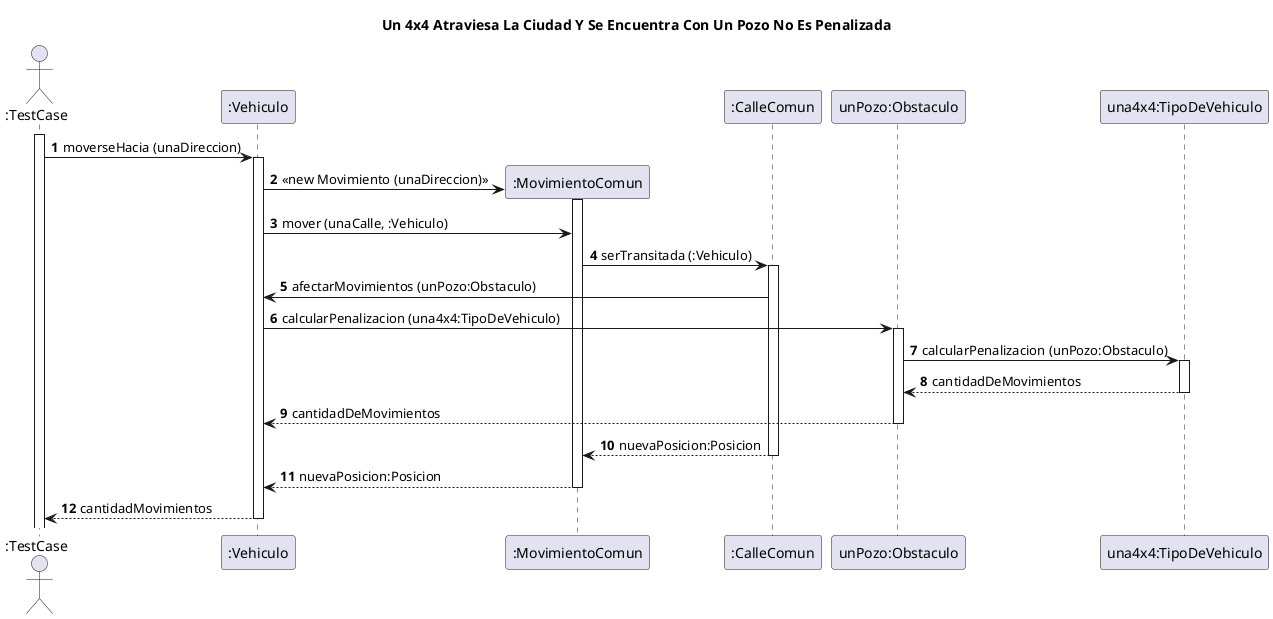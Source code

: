 @startuml
'https://plantuml.com/sequence-diagram
title Un 4x4 Atraviesa La Ciudad Y Se Encuentra Con Un Pozo No Es Penalizada
autonumber
actor ":TestCase"
Activate ":TestCase"
":TestCase" -> ":Vehiculo": moverseHacia (unaDireccion)
Activate ":Vehiculo"
create ":MovimientoComun"
":Vehiculo" -> ":MovimientoComun": <<new Movimiento (unaDireccion) >>
Activate ":MovimientoComun"
":Vehiculo" -> ":MovimientoComun": mover (unaCalle, :Vehiculo)
":MovimientoComun" -> ":CalleComun": serTransitada (:Vehiculo)
Activate ":CalleComun"
":CalleComun" -> ":Vehiculo": afectarMovimientos (unPozo:Obstaculo)
":Vehiculo" -> "unPozo:Obstaculo": calcularPenalizacion (una4x4:TipoDeVehiculo)
Activate "unPozo:Obstaculo"
"unPozo:Obstaculo" -> "una4x4:TipoDeVehiculo": calcularPenalizacion (unPozo:Obstaculo)
Activate "una4x4:TipoDeVehiculo"
return cantidadDeMovimientos
return cantidadDeMovimientos
return nuevaPosicion:Posicion
return nuevaPosicion:Posicion
return cantidadMovimientos


@enduml